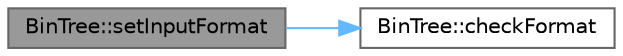 digraph "BinTree::setInputFormat"
{
 // LATEX_PDF_SIZE
  bgcolor="transparent";
  edge [fontname=Helvetica,fontsize=10,labelfontname=Helvetica,labelfontsize=10];
  node [fontname=Helvetica,fontsize=10,shape=box,height=0.2,width=0.4];
  rankdir="LR";
  Node1 [id="Node000001",label="BinTree::setInputFormat",height=0.2,width=0.4,color="gray40", fillcolor="grey60", style="filled", fontcolor="black",tooltip=" "];
  Node1 -> Node2 [id="edge1_Node000001_Node000002",color="steelblue1",style="solid",tooltip=" "];
  Node2 [id="Node000002",label="BinTree::checkFormat",height=0.2,width=0.4,color="grey40", fillcolor="white", style="filled",URL="$classBinTree.html#a96742bf0a9aa76cc6fafe86e7a5e1aaf",tooltip=" "];
}
